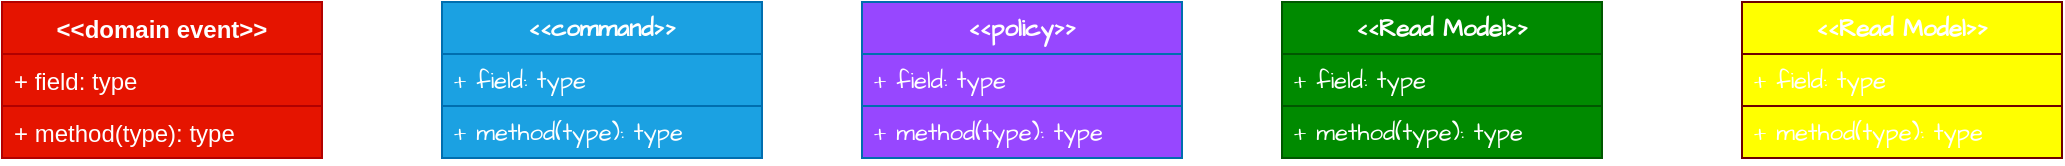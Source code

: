 <mxfile version="23.1.4" type="github">
  <diagram name="Page-1" id="4tOsEFva7EfyPiVqmQkj">
    <mxGraphModel dx="1478" dy="790" grid="1" gridSize="10" guides="1" tooltips="1" connect="1" arrows="1" fold="1" page="1" pageScale="1" pageWidth="850" pageHeight="1100" math="0" shadow="0">
      <root>
        <mxCell id="0" />
        <mxCell id="1" parent="0" />
        <mxCell id="B07nHMKZOLowz1ZNBufi-1" value="&amp;lt;&amp;lt;domain event&amp;gt;&amp;gt;" style="swimlane;fontStyle=1;align=center;verticalAlign=top;childLayout=stackLayout;horizontal=1;startSize=26;horizontalStack=0;resizeParent=1;resizeParentMax=0;resizeLast=0;collapsible=1;marginBottom=0;whiteSpace=wrap;html=1;fillColor=#e51400;fontColor=#ffffff;strokeColor=#B20000;" parent="1" vertex="1">
          <mxGeometry x="180" y="270" width="160" height="78" as="geometry" />
        </mxCell>
        <mxCell id="B07nHMKZOLowz1ZNBufi-2" value="+ field: type" style="text;strokeColor=#B20000;fillColor=#e51400;align=left;verticalAlign=top;spacingLeft=4;spacingRight=4;overflow=hidden;rotatable=0;points=[[0,0.5],[1,0.5]];portConstraint=eastwest;whiteSpace=wrap;html=1;fontColor=#ffffff;" parent="B07nHMKZOLowz1ZNBufi-1" vertex="1">
          <mxGeometry y="26" width="160" height="26" as="geometry" />
        </mxCell>
        <mxCell id="B07nHMKZOLowz1ZNBufi-4" value="+ method(type): type" style="text;strokeColor=#B20000;fillColor=#e51400;align=left;verticalAlign=top;spacingLeft=4;spacingRight=4;overflow=hidden;rotatable=0;points=[[0,0.5],[1,0.5]];portConstraint=eastwest;whiteSpace=wrap;html=1;fontColor=#ffffff;" parent="B07nHMKZOLowz1ZNBufi-1" vertex="1">
          <mxGeometry y="52" width="160" height="26" as="geometry" />
        </mxCell>
        <mxCell id="8HfcLnkjF3Ho5rPad3JJ-1" value="&amp;lt;&amp;lt;command&amp;gt;&amp;gt;" style="swimlane;fontStyle=1;align=center;verticalAlign=top;childLayout=stackLayout;horizontal=1;startSize=26;horizontalStack=0;resizeParent=1;resizeParentMax=0;resizeLast=0;collapsible=1;marginBottom=0;whiteSpace=wrap;html=1;fontFamily=Architects Daughter;fontSource=https%3A%2F%2Ffonts.googleapis.com%2Fcss%3Ffamily%3DArchitects%2BDaughter;fillColor=#1ba1e2;fontColor=#ffffff;strokeColor=#006EAF;" vertex="1" parent="1">
          <mxGeometry x="400" y="270" width="160" height="78" as="geometry" />
        </mxCell>
        <mxCell id="8HfcLnkjF3Ho5rPad3JJ-2" value="+ field: type" style="text;strokeColor=#006EAF;fillColor=#1ba1e2;align=left;verticalAlign=top;spacingLeft=4;spacingRight=4;overflow=hidden;rotatable=0;points=[[0,0.5],[1,0.5]];portConstraint=eastwest;whiteSpace=wrap;html=1;fontFamily=Architects Daughter;fontSource=https%3A%2F%2Ffonts.googleapis.com%2Fcss%3Ffamily%3DArchitects%2BDaughter;fontColor=#ffffff;" vertex="1" parent="8HfcLnkjF3Ho5rPad3JJ-1">
          <mxGeometry y="26" width="160" height="26" as="geometry" />
        </mxCell>
        <mxCell id="8HfcLnkjF3Ho5rPad3JJ-4" value="+ method(type): type" style="text;strokeColor=#006EAF;fillColor=#1ba1e2;align=left;verticalAlign=top;spacingLeft=4;spacingRight=4;overflow=hidden;rotatable=0;points=[[0,0.5],[1,0.5]];portConstraint=eastwest;whiteSpace=wrap;html=1;fontFamily=Architects Daughter;fontSource=https%3A%2F%2Ffonts.googleapis.com%2Fcss%3Ffamily%3DArchitects%2BDaughter;fontColor=#ffffff;" vertex="1" parent="8HfcLnkjF3Ho5rPad3JJ-1">
          <mxGeometry y="52" width="160" height="26" as="geometry" />
        </mxCell>
        <mxCell id="8HfcLnkjF3Ho5rPad3JJ-5" value="&amp;lt;&amp;lt;policy&amp;gt;&amp;gt;" style="swimlane;fontStyle=1;align=center;verticalAlign=top;childLayout=stackLayout;horizontal=1;startSize=26;horizontalStack=0;resizeParent=1;resizeParentMax=0;resizeLast=0;collapsible=1;marginBottom=0;whiteSpace=wrap;html=1;fontFamily=Architects Daughter;fontSource=https%3A%2F%2Ffonts.googleapis.com%2Fcss%3Ffamily%3DArchitects%2BDaughter;fillColor=#9747ff;fontColor=#ffffff;strokeColor=#006EAF;" vertex="1" parent="1">
          <mxGeometry x="610" y="270" width="160" height="78" as="geometry" />
        </mxCell>
        <mxCell id="8HfcLnkjF3Ho5rPad3JJ-6" value="+ field: type" style="text;strokeColor=#006EAF;fillColor=#9747FF;align=left;verticalAlign=top;spacingLeft=4;spacingRight=4;overflow=hidden;rotatable=0;points=[[0,0.5],[1,0.5]];portConstraint=eastwest;whiteSpace=wrap;html=1;fontFamily=Architects Daughter;fontSource=https%3A%2F%2Ffonts.googleapis.com%2Fcss%3Ffamily%3DArchitects%2BDaughter;fontColor=#ffffff;" vertex="1" parent="8HfcLnkjF3Ho5rPad3JJ-5">
          <mxGeometry y="26" width="160" height="26" as="geometry" />
        </mxCell>
        <mxCell id="8HfcLnkjF3Ho5rPad3JJ-7" value="+ method(type): type" style="text;strokeColor=#006EAF;fillColor=#9747FF;align=left;verticalAlign=top;spacingLeft=4;spacingRight=4;overflow=hidden;rotatable=0;points=[[0,0.5],[1,0.5]];portConstraint=eastwest;whiteSpace=wrap;html=1;fontFamily=Architects Daughter;fontSource=https%3A%2F%2Ffonts.googleapis.com%2Fcss%3Ffamily%3DArchitects%2BDaughter;fontColor=#ffffff;" vertex="1" parent="8HfcLnkjF3Ho5rPad3JJ-5">
          <mxGeometry y="52" width="160" height="26" as="geometry" />
        </mxCell>
        <mxCell id="8HfcLnkjF3Ho5rPad3JJ-8" value="&amp;lt;&amp;lt;Read Model&amp;gt;&amp;gt;" style="swimlane;fontStyle=1;align=center;verticalAlign=top;childLayout=stackLayout;horizontal=1;startSize=26;horizontalStack=0;resizeParent=1;resizeParentMax=0;resizeLast=0;collapsible=1;marginBottom=0;whiteSpace=wrap;html=1;fontFamily=Architects Daughter;fontSource=https%3A%2F%2Ffonts.googleapis.com%2Fcss%3Ffamily%3DArchitects%2BDaughter;fillColor=#008a00;fontColor=#ffffff;strokeColor=#005700;" vertex="1" parent="1">
          <mxGeometry x="820" y="270" width="160" height="78" as="geometry" />
        </mxCell>
        <mxCell id="8HfcLnkjF3Ho5rPad3JJ-9" value="+ field: type" style="text;strokeColor=#005700;fillColor=#008a00;align=left;verticalAlign=top;spacingLeft=4;spacingRight=4;overflow=hidden;rotatable=0;points=[[0,0.5],[1,0.5]];portConstraint=eastwest;whiteSpace=wrap;html=1;fontFamily=Architects Daughter;fontSource=https%3A%2F%2Ffonts.googleapis.com%2Fcss%3Ffamily%3DArchitects%2BDaughter;fontColor=#ffffff;" vertex="1" parent="8HfcLnkjF3Ho5rPad3JJ-8">
          <mxGeometry y="26" width="160" height="26" as="geometry" />
        </mxCell>
        <mxCell id="8HfcLnkjF3Ho5rPad3JJ-10" value="+ method(type): type" style="text;strokeColor=#005700;fillColor=#008a00;align=left;verticalAlign=top;spacingLeft=4;spacingRight=4;overflow=hidden;rotatable=0;points=[[0,0.5],[1,0.5]];portConstraint=eastwest;whiteSpace=wrap;html=1;fontFamily=Architects Daughter;fontSource=https%3A%2F%2Ffonts.googleapis.com%2Fcss%3Ffamily%3DArchitects%2BDaughter;fontColor=#ffffff;" vertex="1" parent="8HfcLnkjF3Ho5rPad3JJ-8">
          <mxGeometry y="52" width="160" height="26" as="geometry" />
        </mxCell>
        <mxCell id="8HfcLnkjF3Ho5rPad3JJ-11" value="&amp;lt;&amp;lt;Read Model&amp;gt;&amp;gt;" style="swimlane;fontStyle=1;align=center;verticalAlign=top;childLayout=stackLayout;horizontal=1;startSize=26;horizontalStack=0;resizeParent=1;resizeParentMax=0;resizeLast=0;collapsible=1;marginBottom=0;whiteSpace=wrap;html=1;fontFamily=Architects Daughter;fontSource=https%3A%2F%2Ffonts.googleapis.com%2Fcss%3Ffamily%3DArchitects%2BDaughter;fillColor=#ffff00;fontColor=#ffffff;strokeColor=#6F0000;fillStyle=auto;" vertex="1" parent="1">
          <mxGeometry x="1050" y="270" width="160" height="78" as="geometry" />
        </mxCell>
        <mxCell id="8HfcLnkjF3Ho5rPad3JJ-12" value="+ field: type" style="text;strokeColor=#6F0000;fillColor=#ffff00;align=left;verticalAlign=top;spacingLeft=4;spacingRight=4;overflow=hidden;rotatable=0;points=[[0,0.5],[1,0.5]];portConstraint=eastwest;whiteSpace=wrap;html=1;fontFamily=Architects Daughter;fontSource=https%3A%2F%2Ffonts.googleapis.com%2Fcss%3Ffamily%3DArchitects%2BDaughter;fontColor=#ffffff;fillStyle=auto;" vertex="1" parent="8HfcLnkjF3Ho5rPad3JJ-11">
          <mxGeometry y="26" width="160" height="26" as="geometry" />
        </mxCell>
        <mxCell id="8HfcLnkjF3Ho5rPad3JJ-13" value="+ method(type): type" style="text;strokeColor=#6F0000;fillColor=#ffff00;align=left;verticalAlign=top;spacingLeft=4;spacingRight=4;overflow=hidden;rotatable=0;points=[[0,0.5],[1,0.5]];portConstraint=eastwest;whiteSpace=wrap;html=1;fontFamily=Architects Daughter;fontSource=https%3A%2F%2Ffonts.googleapis.com%2Fcss%3Ffamily%3DArchitects%2BDaughter;fontColor=#ffffff;" vertex="1" parent="8HfcLnkjF3Ho5rPad3JJ-11">
          <mxGeometry y="52" width="160" height="26" as="geometry" />
        </mxCell>
      </root>
    </mxGraphModel>
  </diagram>
</mxfile>
